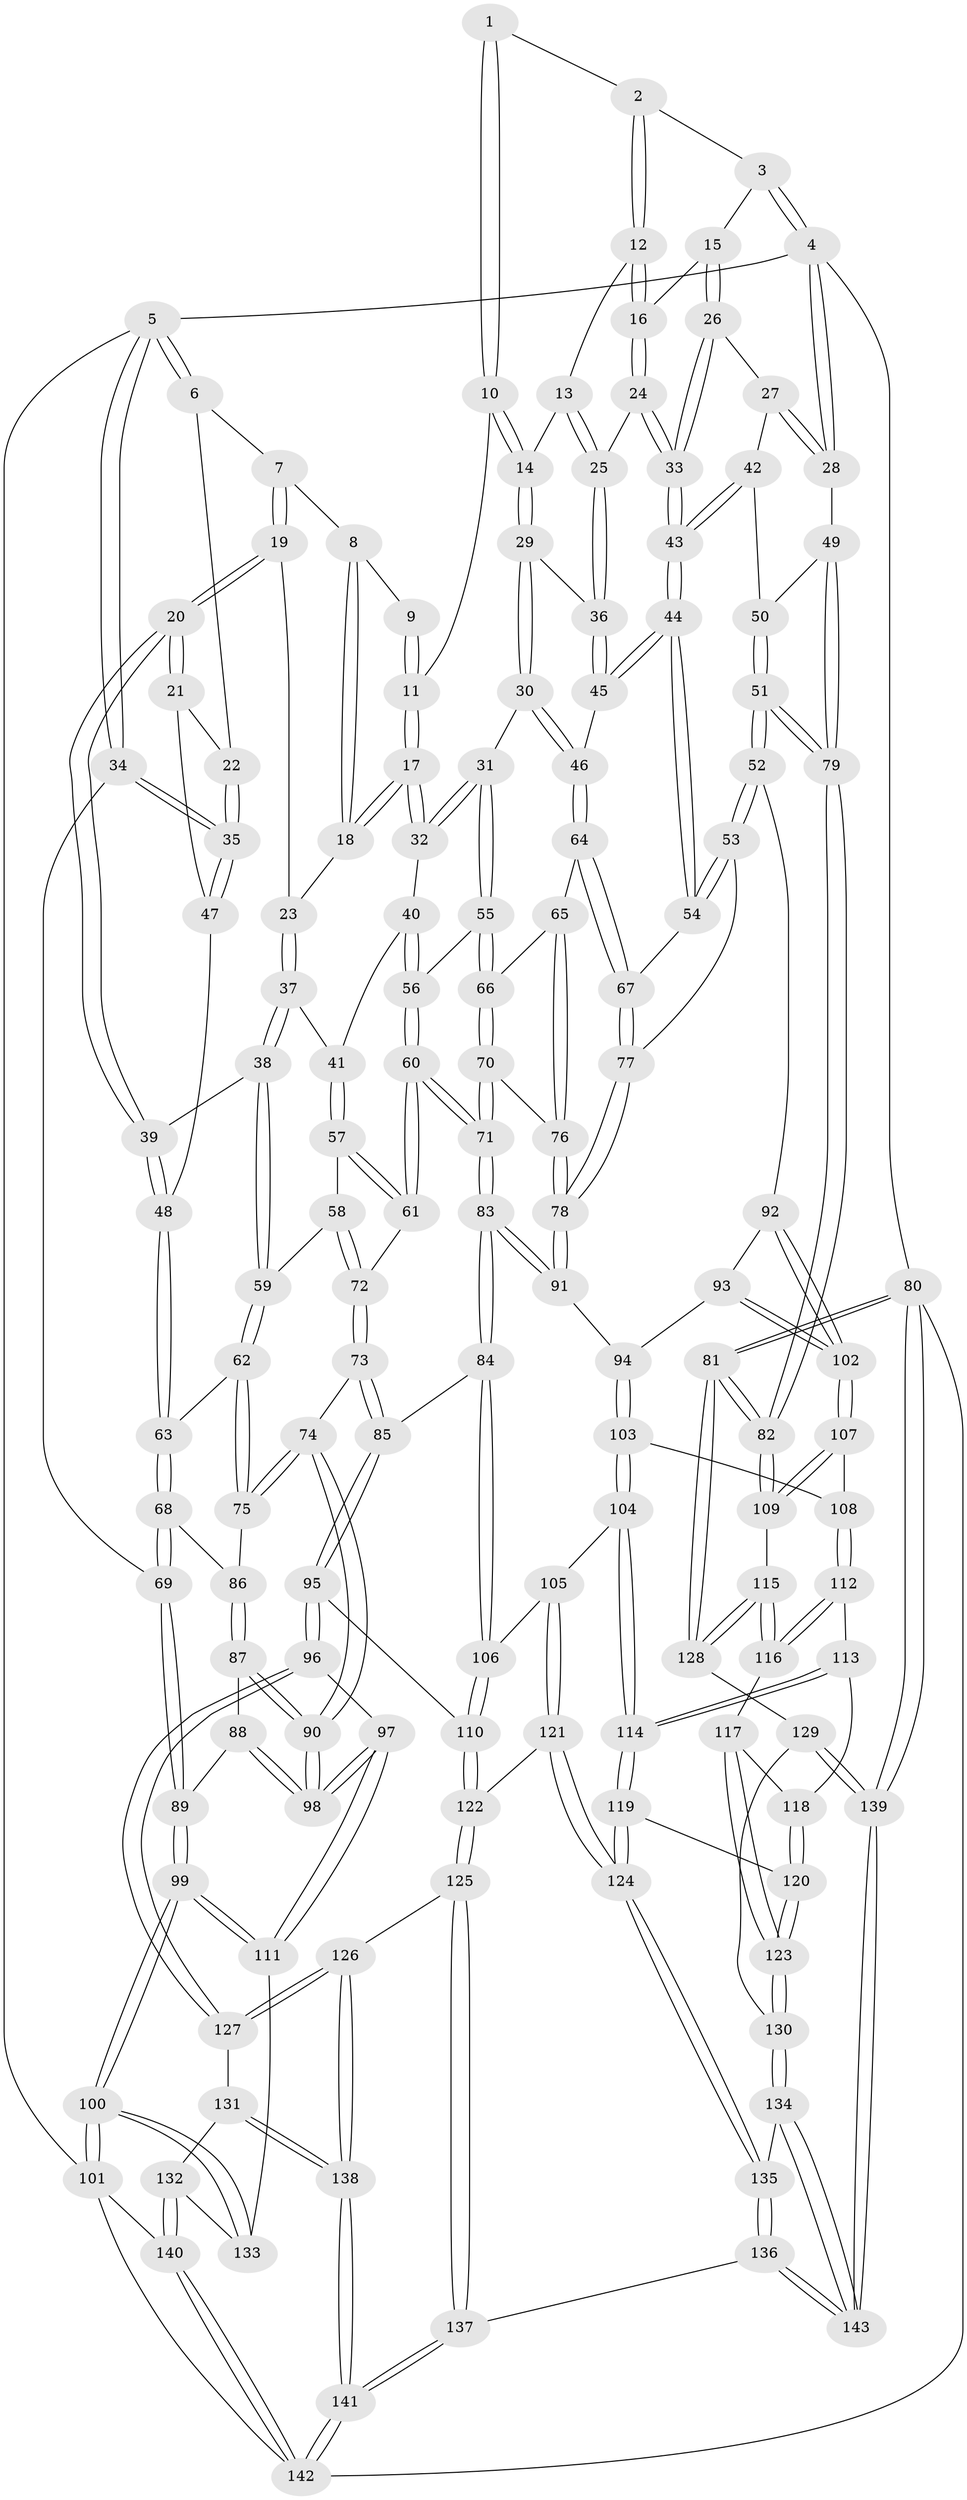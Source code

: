 // Generated by graph-tools (version 1.1) at 2025/38/03/09/25 02:38:41]
// undirected, 143 vertices, 354 edges
graph export_dot {
graph [start="1"]
  node [color=gray90,style=filled];
  1 [pos="+0.7530718658591613+0"];
  2 [pos="+0.83424021884485+0"];
  3 [pos="+0.8484507612840528+0"];
  4 [pos="+1+0"];
  5 [pos="+0+0"];
  6 [pos="+0.17045999951966004+0"];
  7 [pos="+0.17054539817313807+0"];
  8 [pos="+0.5447323113983461+0"];
  9 [pos="+0.5918056046614506+0"];
  10 [pos="+0.6936967976331515+0.06377076756946475"];
  11 [pos="+0.6842615828526516+0.058892292023517645"];
  12 [pos="+0.7904551267496686+0"];
  13 [pos="+0.7792685311655534+0"];
  14 [pos="+0.7163239473454225+0.07856253516344296"];
  15 [pos="+0.8615778313971083+0.07152119092469114"];
  16 [pos="+0.8441702037103996+0.07977710175529837"];
  17 [pos="+0.555730472744151+0.07625058556015955"];
  18 [pos="+0.5182353739931097+0.002913106949216993"];
  19 [pos="+0.2350213484015407+0"];
  20 [pos="+0.2052005893568012+0.16342713382318586"];
  21 [pos="+0.14388471535274+0.15134879407213833"];
  22 [pos="+0.05586741115048383+0.06663616327882704"];
  23 [pos="+0.4032118705570279+0.0800698289487962"];
  24 [pos="+0.8106905173927504+0.10799888316558415"];
  25 [pos="+0.810148620646845+0.10805005803118178"];
  26 [pos="+0.9384348497065933+0.08791633422303079"];
  27 [pos="+0.9424695268028347+0.08764560230395019"];
  28 [pos="+1+0"];
  29 [pos="+0.7286588468471595+0.1323159525594159"];
  30 [pos="+0.682383485382996+0.2124763750063117"];
  31 [pos="+0.5978515290020125+0.19215242381869674"];
  32 [pos="+0.5746161609399095+0.16794864363339346"];
  33 [pos="+0.8541676461704863+0.13323594069745934"];
  34 [pos="+0+0.17967359875824895"];
  35 [pos="+0+0.16917536757206084"];
  36 [pos="+0.8022980531819904+0.11329154676767693"];
  37 [pos="+0.3718507596643785+0.1931560998613381"];
  38 [pos="+0.24759095247918012+0.1985178505702981"];
  39 [pos="+0.20547777579629287+0.16392950752341404"];
  40 [pos="+0.4042590913807537+0.2087652500078998"];
  41 [pos="+0.3876697724368468+0.20562238091239968"];
  42 [pos="+0.90040047782917+0.22198397198423098"];
  43 [pos="+0.8935340562815003+0.2257878053724582"];
  44 [pos="+0.8619970116894471+0.2602987417379323"];
  45 [pos="+0.8412361882624343+0.2508185724267667"];
  46 [pos="+0.6849051077104387+0.21590097681532805"];
  47 [pos="+0.01168296955078468+0.19205241091080624"];
  48 [pos="+0.0941265001135712+0.28831465572356907"];
  49 [pos="+1+0.005779317532605075"];
  50 [pos="+0.9302064070926215+0.22077309669109899"];
  51 [pos="+1+0.44042840369552405"];
  52 [pos="+1+0.44994172710911745"];
  53 [pos="+0.9931968362533234+0.4211232568032034"];
  54 [pos="+0.8643426530570356+0.27694031547887193"];
  55 [pos="+0.5491283671776434+0.28383570630862026"];
  56 [pos="+0.4935580965696626+0.31265933622607406"];
  57 [pos="+0.38330674007688265+0.28852772780620334"];
  58 [pos="+0.2980442662483455+0.34525257646098456"];
  59 [pos="+0.24508964235097894+0.30825360615046565"];
  60 [pos="+0.4528088238286198+0.41490493519682975"];
  61 [pos="+0.42228768877467626+0.39794694788503393"];
  62 [pos="+0.15646422960063658+0.4043117750833514"];
  63 [pos="+0.08662046451405227+0.3208714130363835"];
  64 [pos="+0.6865867298633934+0.26446023916801864"];
  65 [pos="+0.6438708347640826+0.3623545454081292"];
  66 [pos="+0.5938090613363773+0.3602818659129652"];
  67 [pos="+0.777684730129795+0.38188510371879186"];
  68 [pos="+0+0.34398812619713526"];
  69 [pos="+0+0.32665489099394185"];
  70 [pos="+0.5352756886388147+0.41600092110774184"];
  71 [pos="+0.46930704686918334+0.4449452237347183"];
  72 [pos="+0.33164521619235937+0.39256477957571667"];
  73 [pos="+0.2551554397466147+0.4928781816501989"];
  74 [pos="+0.16451011895842935+0.4442273008829766"];
  75 [pos="+0.15537520730512872+0.4337899779125713"];
  76 [pos="+0.6972011092481042+0.4598208511944465"];
  77 [pos="+0.7736022900590117+0.40921383825000296"];
  78 [pos="+0.721384681721057+0.4872748868367698"];
  79 [pos="+1+0.4405760449899069"];
  80 [pos="+1+1"];
  81 [pos="+1+0.8315446214993628"];
  82 [pos="+1+0.7872551347210974"];
  83 [pos="+0.4696741184386193+0.5321909705338403"];
  84 [pos="+0.446423986763522+0.5833695712810052"];
  85 [pos="+0.31769848376466464+0.5981120873450089"];
  86 [pos="+0.08617296905776269+0.4581606371569103"];
  87 [pos="+0.044620666954283204+0.5116227069429099"];
  88 [pos="+0.0055702629538723954+0.543712461944688"];
  89 [pos="+0+0.5613377262857658"];
  90 [pos="+0.1325765460347504+0.5797795746274449"];
  91 [pos="+0.7215849362901542+0.49842414906594296"];
  92 [pos="+1+0.4765147079048348"];
  93 [pos="+0.8141959032539282+0.5165122917164844"];
  94 [pos="+0.721853597134088+0.49895181085437906"];
  95 [pos="+0.19906065187163707+0.7350363319886117"];
  96 [pos="+0.16871965224581723+0.7468651963250155"];
  97 [pos="+0.16301205864410606+0.7467555416920514"];
  98 [pos="+0.13655094129348358+0.682936871995426"];
  99 [pos="+0+0.7802064811458088"];
  100 [pos="+0+0.9331229664061289"];
  101 [pos="+0+1"];
  102 [pos="+0.8931073366964881+0.6532404293781252"];
  103 [pos="+0.710966459640038+0.6402076555309889"];
  104 [pos="+0.6019667806634211+0.7350520049010053"];
  105 [pos="+0.5285916306598922+0.6966636936203391"];
  106 [pos="+0.5180155365718528+0.6888164567842939"];
  107 [pos="+0.8812923500705112+0.7033760516616818"];
  108 [pos="+0.878365039435198+0.7043519390704446"];
  109 [pos="+0.9641656025322415+0.7369015347600126"];
  110 [pos="+0.35005430621616+0.8087984224185009"];
  111 [pos="+0.12586737702811124+0.7650359967134072"];
  112 [pos="+0.8673114439229948+0.7248440813683202"];
  113 [pos="+0.8274549779725859+0.765887887750799"];
  114 [pos="+0.6090127018974701+0.7608183570793888"];
  115 [pos="+0.9035642153428631+0.9012423542579224"];
  116 [pos="+0.8749785879439691+0.8690480739749882"];
  117 [pos="+0.8218181454717148+0.85817343495583"];
  118 [pos="+0.8193165792304685+0.7781560054335934"];
  119 [pos="+0.6211334877562266+0.8251322061009628"];
  120 [pos="+0.698507861881744+0.8593427182765923"];
  121 [pos="+0.40850200248155927+0.8930468393718419"];
  122 [pos="+0.39926214525852216+0.8962234433629583"];
  123 [pos="+0.7433876782322747+0.9008067984930767"];
  124 [pos="+0.5867663493518359+0.8796061453260794"];
  125 [pos="+0.3959852578883895+0.9051749776074864"];
  126 [pos="+0.2790787697437276+0.9556060296045609"];
  127 [pos="+0.24091622229454684+0.9147413296022675"];
  128 [pos="+0.90694276352693+0.9102587522711725"];
  129 [pos="+0.8967077086922305+0.9330560291487198"];
  130 [pos="+0.7684758898634693+0.9551135138293168"];
  131 [pos="+0.16813609222928802+0.9715725424133722"];
  132 [pos="+0.09869566041569137+0.9444878592245851"];
  133 [pos="+0.09765265828470678+0.9379382485413754"];
  134 [pos="+0.7634309675302076+0.9810892423855456"];
  135 [pos="+0.5787405362064995+0.9748215962018552"];
  136 [pos="+0.5190745087472659+1"];
  137 [pos="+0.4988125646085006+1"];
  138 [pos="+0.2600414422526222+1"];
  139 [pos="+1+1"];
  140 [pos="+0.09223394488439735+0.9647359950011625"];
  141 [pos="+0.2652678253661113+1"];
  142 [pos="+0.015273716869471193+1"];
  143 [pos="+0.7649544916059023+1"];
  1 -- 2;
  1 -- 10;
  1 -- 10;
  2 -- 3;
  2 -- 12;
  2 -- 12;
  3 -- 4;
  3 -- 4;
  3 -- 15;
  4 -- 5;
  4 -- 28;
  4 -- 28;
  4 -- 80;
  5 -- 6;
  5 -- 6;
  5 -- 34;
  5 -- 34;
  5 -- 101;
  6 -- 7;
  6 -- 22;
  7 -- 8;
  7 -- 19;
  7 -- 19;
  8 -- 9;
  8 -- 18;
  8 -- 18;
  9 -- 11;
  9 -- 11;
  10 -- 11;
  10 -- 14;
  10 -- 14;
  11 -- 17;
  11 -- 17;
  12 -- 13;
  12 -- 16;
  12 -- 16;
  13 -- 14;
  13 -- 25;
  13 -- 25;
  14 -- 29;
  14 -- 29;
  15 -- 16;
  15 -- 26;
  15 -- 26;
  16 -- 24;
  16 -- 24;
  17 -- 18;
  17 -- 18;
  17 -- 32;
  17 -- 32;
  18 -- 23;
  19 -- 20;
  19 -- 20;
  19 -- 23;
  20 -- 21;
  20 -- 21;
  20 -- 39;
  20 -- 39;
  21 -- 22;
  21 -- 47;
  22 -- 35;
  22 -- 35;
  23 -- 37;
  23 -- 37;
  24 -- 25;
  24 -- 33;
  24 -- 33;
  25 -- 36;
  25 -- 36;
  26 -- 27;
  26 -- 33;
  26 -- 33;
  27 -- 28;
  27 -- 28;
  27 -- 42;
  28 -- 49;
  29 -- 30;
  29 -- 30;
  29 -- 36;
  30 -- 31;
  30 -- 46;
  30 -- 46;
  31 -- 32;
  31 -- 32;
  31 -- 55;
  31 -- 55;
  32 -- 40;
  33 -- 43;
  33 -- 43;
  34 -- 35;
  34 -- 35;
  34 -- 69;
  35 -- 47;
  35 -- 47;
  36 -- 45;
  36 -- 45;
  37 -- 38;
  37 -- 38;
  37 -- 41;
  38 -- 39;
  38 -- 59;
  38 -- 59;
  39 -- 48;
  39 -- 48;
  40 -- 41;
  40 -- 56;
  40 -- 56;
  41 -- 57;
  41 -- 57;
  42 -- 43;
  42 -- 43;
  42 -- 50;
  43 -- 44;
  43 -- 44;
  44 -- 45;
  44 -- 45;
  44 -- 54;
  44 -- 54;
  45 -- 46;
  46 -- 64;
  46 -- 64;
  47 -- 48;
  48 -- 63;
  48 -- 63;
  49 -- 50;
  49 -- 79;
  49 -- 79;
  50 -- 51;
  50 -- 51;
  51 -- 52;
  51 -- 52;
  51 -- 79;
  51 -- 79;
  52 -- 53;
  52 -- 53;
  52 -- 92;
  53 -- 54;
  53 -- 54;
  53 -- 77;
  54 -- 67;
  55 -- 56;
  55 -- 66;
  55 -- 66;
  56 -- 60;
  56 -- 60;
  57 -- 58;
  57 -- 61;
  57 -- 61;
  58 -- 59;
  58 -- 72;
  58 -- 72;
  59 -- 62;
  59 -- 62;
  60 -- 61;
  60 -- 61;
  60 -- 71;
  60 -- 71;
  61 -- 72;
  62 -- 63;
  62 -- 75;
  62 -- 75;
  63 -- 68;
  63 -- 68;
  64 -- 65;
  64 -- 67;
  64 -- 67;
  65 -- 66;
  65 -- 76;
  65 -- 76;
  66 -- 70;
  66 -- 70;
  67 -- 77;
  67 -- 77;
  68 -- 69;
  68 -- 69;
  68 -- 86;
  69 -- 89;
  69 -- 89;
  70 -- 71;
  70 -- 71;
  70 -- 76;
  71 -- 83;
  71 -- 83;
  72 -- 73;
  72 -- 73;
  73 -- 74;
  73 -- 85;
  73 -- 85;
  74 -- 75;
  74 -- 75;
  74 -- 90;
  74 -- 90;
  75 -- 86;
  76 -- 78;
  76 -- 78;
  77 -- 78;
  77 -- 78;
  78 -- 91;
  78 -- 91;
  79 -- 82;
  79 -- 82;
  80 -- 81;
  80 -- 81;
  80 -- 139;
  80 -- 139;
  80 -- 142;
  81 -- 82;
  81 -- 82;
  81 -- 128;
  81 -- 128;
  82 -- 109;
  82 -- 109;
  83 -- 84;
  83 -- 84;
  83 -- 91;
  83 -- 91;
  84 -- 85;
  84 -- 106;
  84 -- 106;
  85 -- 95;
  85 -- 95;
  86 -- 87;
  86 -- 87;
  87 -- 88;
  87 -- 90;
  87 -- 90;
  88 -- 89;
  88 -- 98;
  88 -- 98;
  89 -- 99;
  89 -- 99;
  90 -- 98;
  90 -- 98;
  91 -- 94;
  92 -- 93;
  92 -- 102;
  92 -- 102;
  93 -- 94;
  93 -- 102;
  93 -- 102;
  94 -- 103;
  94 -- 103;
  95 -- 96;
  95 -- 96;
  95 -- 110;
  96 -- 97;
  96 -- 127;
  96 -- 127;
  97 -- 98;
  97 -- 98;
  97 -- 111;
  97 -- 111;
  99 -- 100;
  99 -- 100;
  99 -- 111;
  99 -- 111;
  100 -- 101;
  100 -- 101;
  100 -- 133;
  100 -- 133;
  101 -- 140;
  101 -- 142;
  102 -- 107;
  102 -- 107;
  103 -- 104;
  103 -- 104;
  103 -- 108;
  104 -- 105;
  104 -- 114;
  104 -- 114;
  105 -- 106;
  105 -- 121;
  105 -- 121;
  106 -- 110;
  106 -- 110;
  107 -- 108;
  107 -- 109;
  107 -- 109;
  108 -- 112;
  108 -- 112;
  109 -- 115;
  110 -- 122;
  110 -- 122;
  111 -- 133;
  112 -- 113;
  112 -- 116;
  112 -- 116;
  113 -- 114;
  113 -- 114;
  113 -- 118;
  114 -- 119;
  114 -- 119;
  115 -- 116;
  115 -- 116;
  115 -- 128;
  115 -- 128;
  116 -- 117;
  117 -- 118;
  117 -- 123;
  117 -- 123;
  118 -- 120;
  118 -- 120;
  119 -- 120;
  119 -- 124;
  119 -- 124;
  120 -- 123;
  120 -- 123;
  121 -- 122;
  121 -- 124;
  121 -- 124;
  122 -- 125;
  122 -- 125;
  123 -- 130;
  123 -- 130;
  124 -- 135;
  124 -- 135;
  125 -- 126;
  125 -- 137;
  125 -- 137;
  126 -- 127;
  126 -- 127;
  126 -- 138;
  126 -- 138;
  127 -- 131;
  128 -- 129;
  129 -- 130;
  129 -- 139;
  129 -- 139;
  130 -- 134;
  130 -- 134;
  131 -- 132;
  131 -- 138;
  131 -- 138;
  132 -- 133;
  132 -- 140;
  132 -- 140;
  134 -- 135;
  134 -- 143;
  134 -- 143;
  135 -- 136;
  135 -- 136;
  136 -- 137;
  136 -- 143;
  136 -- 143;
  137 -- 141;
  137 -- 141;
  138 -- 141;
  138 -- 141;
  139 -- 143;
  139 -- 143;
  140 -- 142;
  140 -- 142;
  141 -- 142;
  141 -- 142;
}

